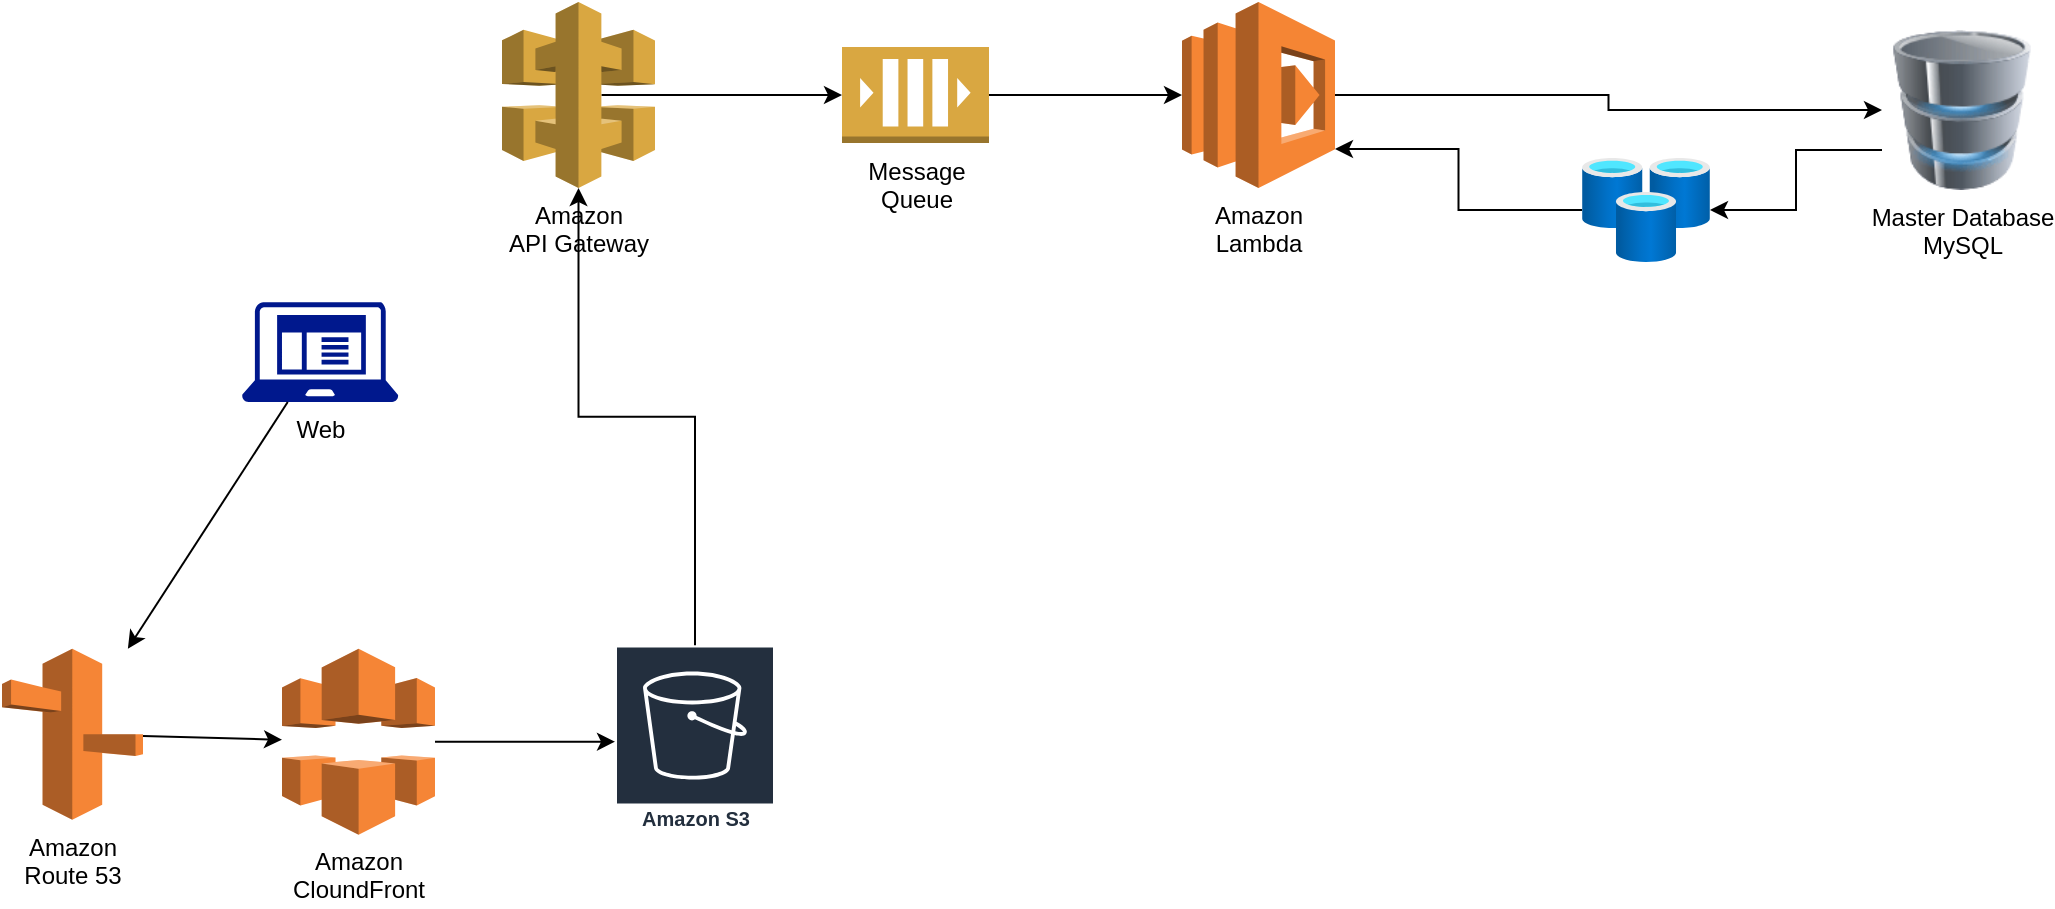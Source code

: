 <mxfile version="16.2.7" type="github"><diagram id="nTavoCozBwpmdaPDeNK8" name="Page-1"><mxGraphModel dx="1269" dy="1185" grid="1" gridSize="10" guides="1" tooltips="1" connect="1" arrows="1" fold="1" page="1" pageScale="1" pageWidth="1169" pageHeight="827" math="0" shadow="0"><root><mxCell id="0"/><mxCell id="1" parent="0"/><mxCell id="ZmlAG-eg9Pxj-TcLlm6Z-1" value="Web&lt;br&gt;" style="sketch=0;aspect=fixed;pointerEvents=1;shadow=0;dashed=0;html=1;strokeColor=none;labelPosition=center;verticalLabelPosition=bottom;verticalAlign=top;align=center;fillColor=#00188D;shape=mxgraph.mscae.enterprise.client_application" vertex="1" parent="1"><mxGeometry x="180" y="340" width="78.13" height="50" as="geometry"/></mxCell><mxCell id="ZmlAG-eg9Pxj-TcLlm6Z-2" value="Amazon&lt;br&gt;Route 53" style="outlineConnect=0;dashed=0;verticalLabelPosition=bottom;verticalAlign=top;align=center;html=1;shape=mxgraph.aws3.route_53;fillColor=#F58536;gradientColor=none;" vertex="1" parent="1"><mxGeometry x="60.0" y="513.38" width="70.5" height="85.5" as="geometry"/></mxCell><mxCell id="ZmlAG-eg9Pxj-TcLlm6Z-15" style="edgeStyle=orthogonalEdgeStyle;rounded=0;orthogonalLoop=1;jettySize=auto;html=1;exitX=1;exitY=0.5;exitDx=0;exitDy=0;exitPerimeter=0;" edge="1" parent="1" source="ZmlAG-eg9Pxj-TcLlm6Z-3" target="ZmlAG-eg9Pxj-TcLlm6Z-5"><mxGeometry relative="1" as="geometry"/></mxCell><mxCell id="ZmlAG-eg9Pxj-TcLlm6Z-3" value="Amazon&lt;br&gt;CloundFront&lt;br&gt;" style="outlineConnect=0;dashed=0;verticalLabelPosition=bottom;verticalAlign=top;align=center;html=1;shape=mxgraph.aws3.cloudfront;fillColor=#F58536;gradientColor=none;" vertex="1" parent="1"><mxGeometry x="200" y="513.38" width="76.5" height="93" as="geometry"/></mxCell><mxCell id="ZmlAG-eg9Pxj-TcLlm6Z-23" style="edgeStyle=orthogonalEdgeStyle;rounded=0;orthogonalLoop=1;jettySize=auto;html=1;" edge="1" parent="1" source="ZmlAG-eg9Pxj-TcLlm6Z-5" target="ZmlAG-eg9Pxj-TcLlm6Z-7"><mxGeometry relative="1" as="geometry"/></mxCell><mxCell id="ZmlAG-eg9Pxj-TcLlm6Z-5" value="Amazon S3" style="sketch=0;outlineConnect=0;fontColor=#232F3E;gradientColor=none;strokeColor=#ffffff;fillColor=#232F3E;dashed=0;verticalLabelPosition=middle;verticalAlign=bottom;align=center;html=1;whiteSpace=wrap;fontSize=10;fontStyle=1;spacing=3;shape=mxgraph.aws4.productIcon;prIcon=mxgraph.aws4.s3;" vertex="1" parent="1"><mxGeometry x="366.5" y="511.81" width="80" height="96.13" as="geometry"/></mxCell><mxCell id="ZmlAG-eg9Pxj-TcLlm6Z-18" style="edgeStyle=orthogonalEdgeStyle;rounded=0;orthogonalLoop=1;jettySize=auto;html=1;exitX=0.65;exitY=0.5;exitDx=0;exitDy=0;exitPerimeter=0;entryX=0;entryY=0.5;entryDx=0;entryDy=0;entryPerimeter=0;" edge="1" parent="1" source="ZmlAG-eg9Pxj-TcLlm6Z-7" target="ZmlAG-eg9Pxj-TcLlm6Z-9"><mxGeometry relative="1" as="geometry"/></mxCell><mxCell id="ZmlAG-eg9Pxj-TcLlm6Z-7" value="Amazon&lt;br&gt;API Gateway" style="outlineConnect=0;dashed=0;verticalLabelPosition=bottom;verticalAlign=top;align=center;html=1;shape=mxgraph.aws3.api_gateway;fillColor=#D9A741;gradientColor=none;" vertex="1" parent="1"><mxGeometry x="310" y="190" width="76.5" height="93" as="geometry"/></mxCell><mxCell id="ZmlAG-eg9Pxj-TcLlm6Z-20" style="edgeStyle=orthogonalEdgeStyle;rounded=0;orthogonalLoop=1;jettySize=auto;html=1;exitX=1;exitY=0.5;exitDx=0;exitDy=0;exitPerimeter=0;" edge="1" parent="1" source="ZmlAG-eg9Pxj-TcLlm6Z-8" target="ZmlAG-eg9Pxj-TcLlm6Z-10"><mxGeometry relative="1" as="geometry"/></mxCell><mxCell id="ZmlAG-eg9Pxj-TcLlm6Z-8" value="Amazon&lt;br&gt;Lambda" style="outlineConnect=0;dashed=0;verticalLabelPosition=bottom;verticalAlign=top;align=center;html=1;shape=mxgraph.aws3.lambda;fillColor=#F58534;gradientColor=none;" vertex="1" parent="1"><mxGeometry x="650" y="190" width="76.5" height="93" as="geometry"/></mxCell><mxCell id="ZmlAG-eg9Pxj-TcLlm6Z-19" style="edgeStyle=orthogonalEdgeStyle;rounded=0;orthogonalLoop=1;jettySize=auto;html=1;exitX=1;exitY=0.5;exitDx=0;exitDy=0;exitPerimeter=0;" edge="1" parent="1" source="ZmlAG-eg9Pxj-TcLlm6Z-9" target="ZmlAG-eg9Pxj-TcLlm6Z-8"><mxGeometry relative="1" as="geometry"/></mxCell><mxCell id="ZmlAG-eg9Pxj-TcLlm6Z-9" value="Message&lt;br&gt;Queue" style="outlineConnect=0;dashed=0;verticalLabelPosition=bottom;verticalAlign=top;align=center;html=1;shape=mxgraph.aws3.queue;fillColor=#D9A741;gradientColor=none;" vertex="1" parent="1"><mxGeometry x="480" y="212.5" width="73.5" height="48" as="geometry"/></mxCell><mxCell id="ZmlAG-eg9Pxj-TcLlm6Z-21" style="edgeStyle=orthogonalEdgeStyle;rounded=0;orthogonalLoop=1;jettySize=auto;html=1;exitX=0;exitY=0.75;exitDx=0;exitDy=0;" edge="1" parent="1" source="ZmlAG-eg9Pxj-TcLlm6Z-10" target="ZmlAG-eg9Pxj-TcLlm6Z-11"><mxGeometry relative="1" as="geometry"/></mxCell><mxCell id="ZmlAG-eg9Pxj-TcLlm6Z-10" value="Master Database&lt;br&gt;MySQL&lt;br&gt;" style="image;html=1;image=img/lib/clip_art/computers/Database_128x128.png" vertex="1" parent="1"><mxGeometry x="1000" y="204" width="80" height="80" as="geometry"/></mxCell><mxCell id="ZmlAG-eg9Pxj-TcLlm6Z-22" style="edgeStyle=orthogonalEdgeStyle;rounded=0;orthogonalLoop=1;jettySize=auto;html=1;entryX=1;entryY=0.79;entryDx=0;entryDy=0;entryPerimeter=0;" edge="1" parent="1" source="ZmlAG-eg9Pxj-TcLlm6Z-11" target="ZmlAG-eg9Pxj-TcLlm6Z-8"><mxGeometry relative="1" as="geometry"/></mxCell><mxCell id="ZmlAG-eg9Pxj-TcLlm6Z-11" value="" style="aspect=fixed;html=1;points=[];align=center;image;fontSize=12;image=img/lib/azure2/databases/Cache_Redis.svg;" vertex="1" parent="1"><mxGeometry x="850" y="268" width="64" height="52" as="geometry"/></mxCell><mxCell id="ZmlAG-eg9Pxj-TcLlm6Z-13" value="" style="endArrow=classic;html=1;rounded=0;" edge="1" parent="1" source="ZmlAG-eg9Pxj-TcLlm6Z-1" target="ZmlAG-eg9Pxj-TcLlm6Z-2"><mxGeometry width="50" height="50" relative="1" as="geometry"><mxPoint x="560" y="510" as="sourcePoint"/><mxPoint x="610" y="460" as="targetPoint"/></mxGeometry></mxCell><mxCell id="ZmlAG-eg9Pxj-TcLlm6Z-14" value="" style="endArrow=classic;html=1;rounded=0;" edge="1" parent="1" source="ZmlAG-eg9Pxj-TcLlm6Z-2" target="ZmlAG-eg9Pxj-TcLlm6Z-3"><mxGeometry width="50" height="50" relative="1" as="geometry"><mxPoint x="560" y="510" as="sourcePoint"/><mxPoint x="610" y="460" as="targetPoint"/></mxGeometry></mxCell></root></mxGraphModel></diagram></mxfile>